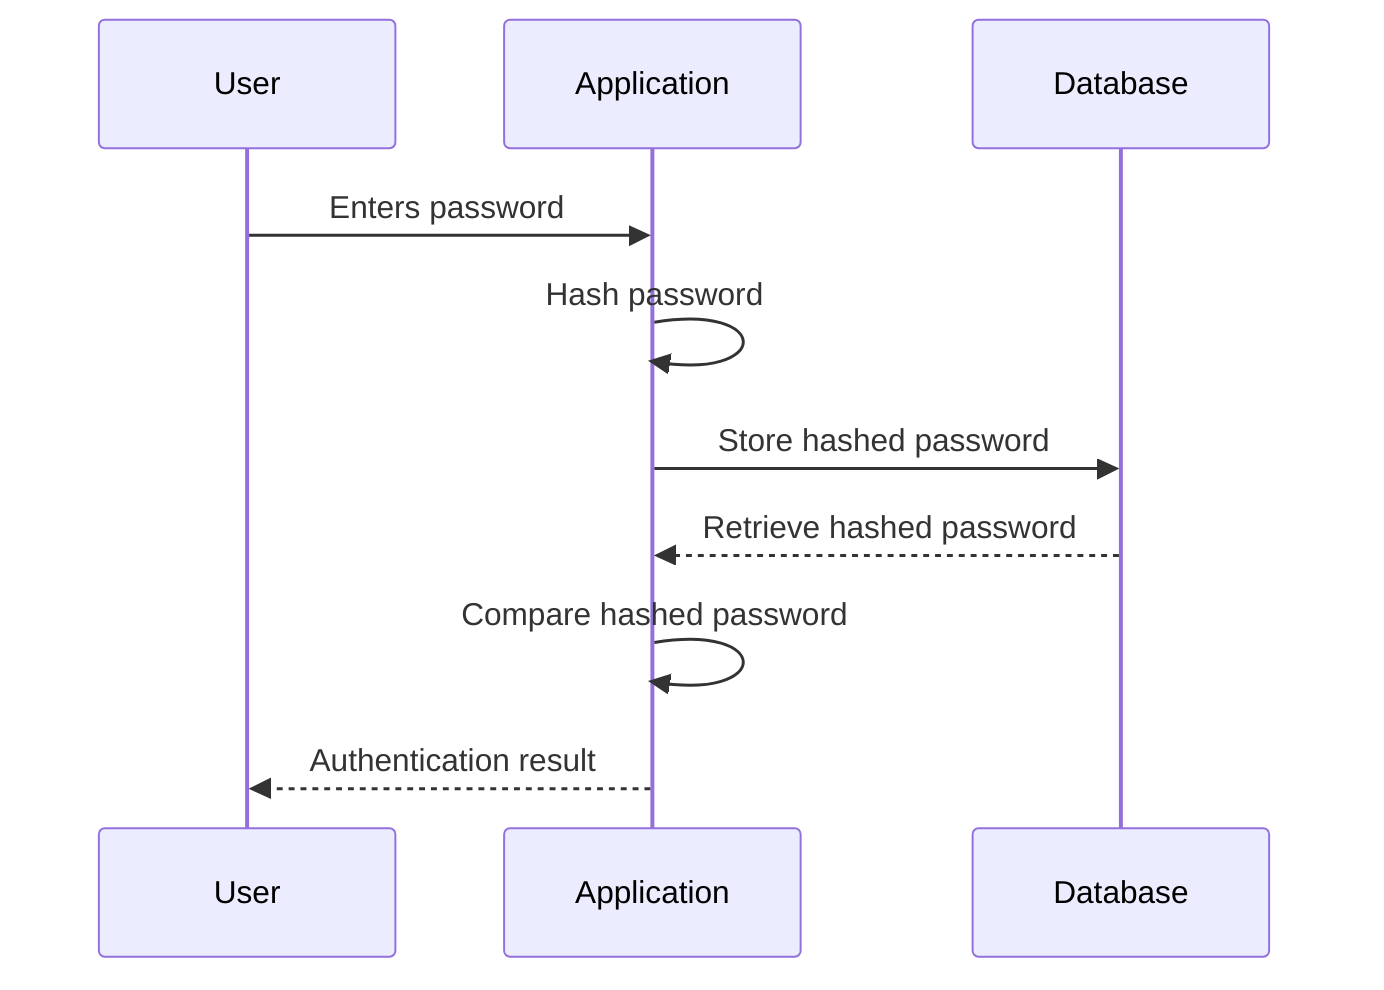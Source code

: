 sequenceDiagram
    participant User
    participant Application
    participant Database
    User->>Application: Enters password
    Application->>Application: Hash password
    Application->>Database: Store hashed password
    Database-->>Application: Retrieve hashed password
    Application->>Application: Compare hashed password
    Application-->>User: Authentication result